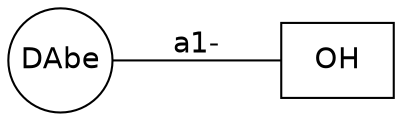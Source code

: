 graph G {graph [splines=false dpi=72 outputorder="edgesfirst"];
node [shape="none" fontname=DejaVuSans labelfontsize=12 label="none" size=50 fixedsize="true" scale="true"];
edge [labelfontsize=12 fontname=DejaVuSans labeldistance=1.2 labelangle=320.0];
rankdir=LR nodesep="0.05" ranksep="0.8";
0 [shape=box label="OH"]
1 [shape=circle height="0.7" label="DAbe"];
1--0 [label="a1-" headclip=true tailclip=true];
}
